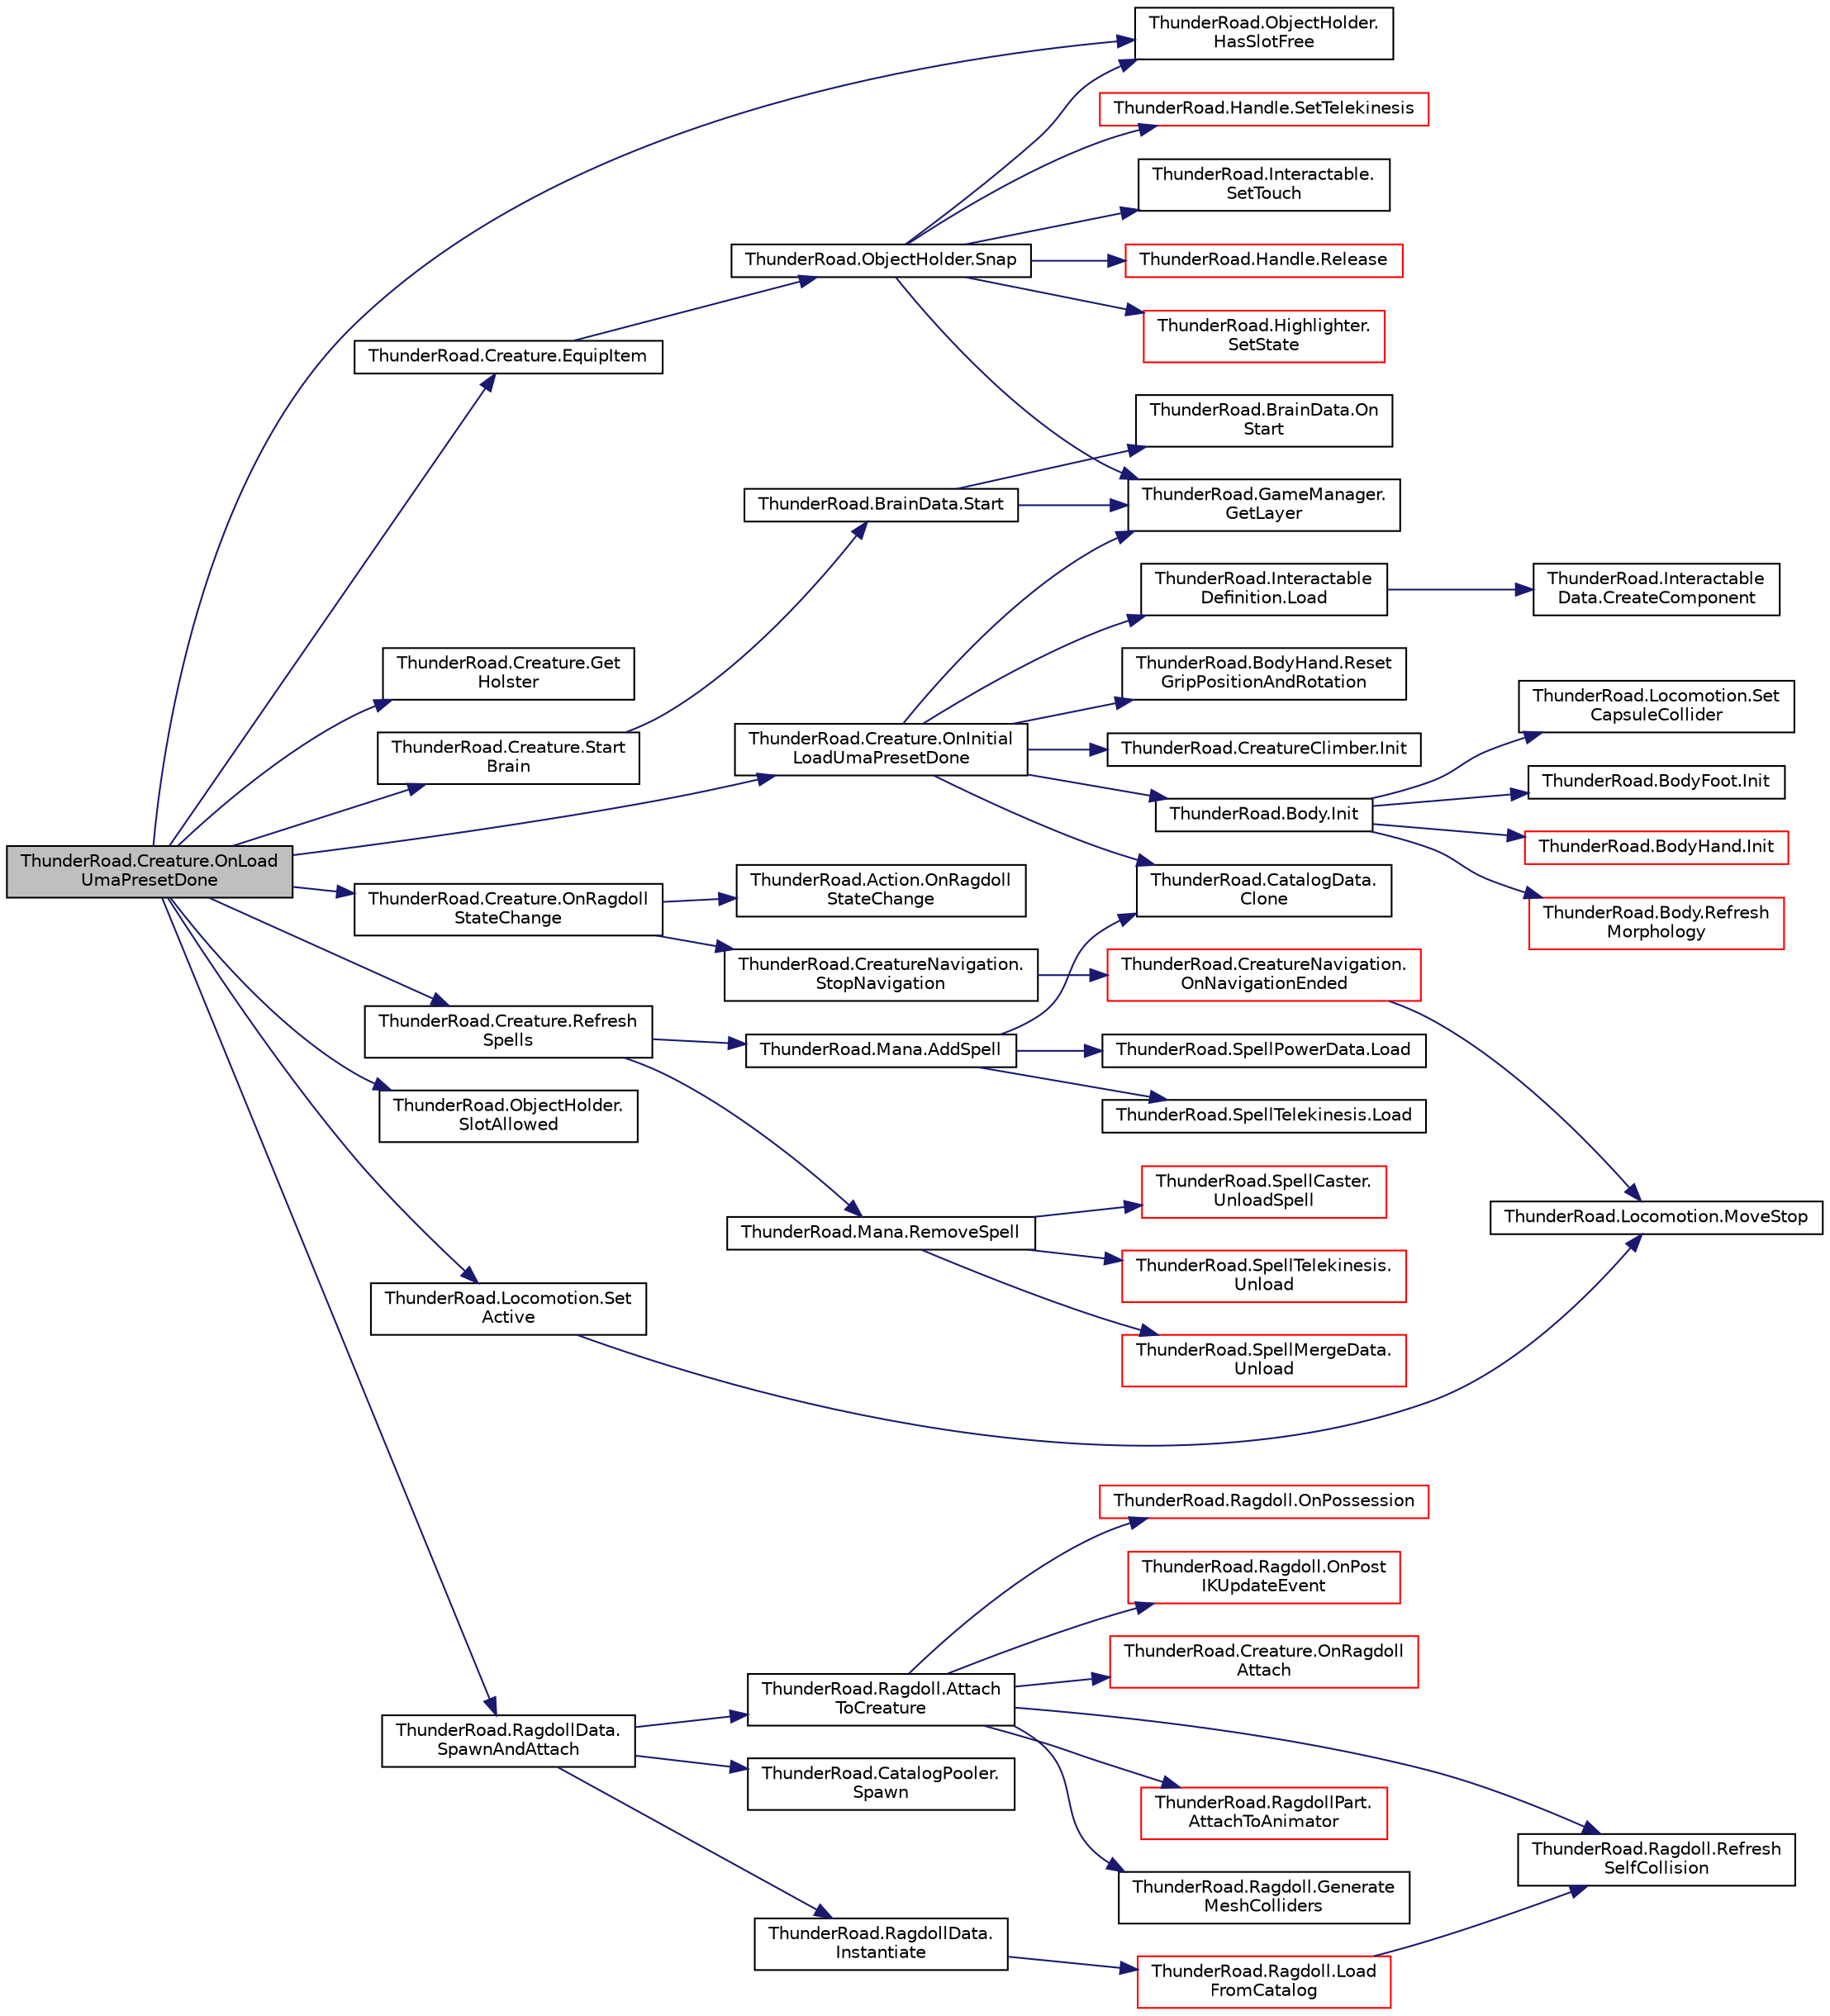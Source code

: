 digraph "ThunderRoad.Creature.OnLoadUmaPresetDone"
{
 // LATEX_PDF_SIZE
  edge [fontname="Helvetica",fontsize="10",labelfontname="Helvetica",labelfontsize="10"];
  node [fontname="Helvetica",fontsize="10",shape=record];
  rankdir="LR";
  Node1 [label="ThunderRoad.Creature.OnLoad\lUmaPresetDone",height=0.2,width=0.4,color="black", fillcolor="grey75", style="filled", fontcolor="black",tooltip="Called when [load uma preset done]."];
  Node1 -> Node2 [color="midnightblue",fontsize="10",style="solid",fontname="Helvetica"];
  Node2 [label="ThunderRoad.Creature.EquipItem",height=0.2,width=0.4,color="black", fillcolor="white", style="filled",URL="$class_thunder_road_1_1_creature.html#a624d37c7a5b177460e9981bc4e4902b9",tooltip="Equips the item."];
  Node2 -> Node3 [color="midnightblue",fontsize="10",style="solid",fontname="Helvetica"];
  Node3 [label="ThunderRoad.ObjectHolder.Snap",height=0.2,width=0.4,color="black", fillcolor="white", style="filled",URL="$class_thunder_road_1_1_object_holder.html#adb84c0b43d1a74cb5f1843c2e5dc8921",tooltip="Snaps the specified object to hold."];
  Node3 -> Node4 [color="midnightblue",fontsize="10",style="solid",fontname="Helvetica"];
  Node4 [label="ThunderRoad.GameManager.\lGetLayer",height=0.2,width=0.4,color="black", fillcolor="white", style="filled",URL="$class_thunder_road_1_1_game_manager.html#a4b7e3521ff92f30374062207b6e30352",tooltip="Gets the layer."];
  Node3 -> Node5 [color="midnightblue",fontsize="10",style="solid",fontname="Helvetica"];
  Node5 [label="ThunderRoad.ObjectHolder.\lHasSlotFree",height=0.2,width=0.4,color="black", fillcolor="white", style="filled",URL="$class_thunder_road_1_1_object_holder.html#af08b8074e886b6bb10a54ba31efefcdb",tooltip="Determines whether [has slot free]."];
  Node3 -> Node6 [color="midnightblue",fontsize="10",style="solid",fontname="Helvetica"];
  Node6 [label="ThunderRoad.Handle.Release",height=0.2,width=0.4,color="red", fillcolor="white", style="filled",URL="$class_thunder_road_1_1_handle.html#a03e56c48156f1614f5167d717b101624",tooltip="Releases this instance."];
  Node3 -> Node10 [color="midnightblue",fontsize="10",style="solid",fontname="Helvetica"];
  Node10 [label="ThunderRoad.Highlighter.\lSetState",height=0.2,width=0.4,color="red", fillcolor="white", style="filled",URL="$class_thunder_road_1_1_highlighter.html#aa1487a513b92c7ebb44777930e1bed55",tooltip="Sets the state."];
  Node3 -> Node30 [color="midnightblue",fontsize="10",style="solid",fontname="Helvetica"];
  Node30 [label="ThunderRoad.Handle.SetTelekinesis",height=0.2,width=0.4,color="red", fillcolor="white", style="filled",URL="$class_thunder_road_1_1_handle.html#ab6f935bbaaeb51473b8dd68c25108200",tooltip="Sets the telekinesis."];
  Node3 -> Node62 [color="midnightblue",fontsize="10",style="solid",fontname="Helvetica"];
  Node62 [label="ThunderRoad.Interactable.\lSetTouch",height=0.2,width=0.4,color="black", fillcolor="white", style="filled",URL="$class_thunder_road_1_1_interactable.html#a050a5fc51f8a10b6d1743c45f4de908a",tooltip="Sets the touch."];
  Node1 -> Node63 [color="midnightblue",fontsize="10",style="solid",fontname="Helvetica"];
  Node63 [label="ThunderRoad.Creature.Get\lHolster",height=0.2,width=0.4,color="black", fillcolor="white", style="filled",URL="$class_thunder_road_1_1_creature.html#a399918eab4a5113b2052ff424be619f0",tooltip="Gets the holster."];
  Node1 -> Node5 [color="midnightblue",fontsize="10",style="solid",fontname="Helvetica"];
  Node1 -> Node64 [color="midnightblue",fontsize="10",style="solid",fontname="Helvetica"];
  Node64 [label="ThunderRoad.Creature.OnInitial\lLoadUmaPresetDone",height=0.2,width=0.4,color="black", fillcolor="white", style="filled",URL="$class_thunder_road_1_1_creature.html#abe16bc3cfc45e17687613eda6d1b82d3",tooltip="Called when [initial load uma preset done]."];
  Node64 -> Node65 [color="midnightblue",fontsize="10",style="solid",fontname="Helvetica"];
  Node65 [label="ThunderRoad.CatalogData.\lClone",height=0.2,width=0.4,color="black", fillcolor="white", style="filled",URL="$class_thunder_road_1_1_catalog_data.html#a9b572af0d352c7b93fe5754ba2cdb8a4",tooltip="Clones this instance."];
  Node64 -> Node4 [color="midnightblue",fontsize="10",style="solid",fontname="Helvetica"];
  Node64 -> Node66 [color="midnightblue",fontsize="10",style="solid",fontname="Helvetica"];
  Node66 [label="ThunderRoad.CreatureClimber.Init",height=0.2,width=0.4,color="black", fillcolor="white", style="filled",URL="$class_thunder_road_1_1_creature_climber.html#a6c357a98f6172f1e90e8781fa3adbf62",tooltip="Initializes this instance."];
  Node64 -> Node67 [color="midnightblue",fontsize="10",style="solid",fontname="Helvetica"];
  Node67 [label="ThunderRoad.Body.Init",height=0.2,width=0.4,color="black", fillcolor="white", style="filled",URL="$class_thunder_road_1_1_body.html#a4d9032c0d561da731d54df4cb8a2f686",tooltip="Initializes this instance."];
  Node67 -> Node68 [color="midnightblue",fontsize="10",style="solid",fontname="Helvetica"];
  Node68 [label="ThunderRoad.BodyFoot.Init",height=0.2,width=0.4,color="black", fillcolor="white", style="filled",URL="$class_thunder_road_1_1_body_foot.html#a2b2b2f3030e7870025757ffcf265b094",tooltip="Initializes this instance."];
  Node67 -> Node69 [color="midnightblue",fontsize="10",style="solid",fontname="Helvetica"];
  Node69 [label="ThunderRoad.BodyHand.Init",height=0.2,width=0.4,color="red", fillcolor="white", style="filled",URL="$class_thunder_road_1_1_body_hand.html#ad4f8b383d3a78e5a8ef7ce9c5174a5ea",tooltip="Initializes this instance."];
  Node67 -> Node71 [color="midnightblue",fontsize="10",style="solid",fontname="Helvetica"];
  Node71 [label="ThunderRoad.Body.Refresh\lMorphology",height=0.2,width=0.4,color="red", fillcolor="white", style="filled",URL="$class_thunder_road_1_1_body.html#a748abb1ed963bf8646177b271d0e29ef",tooltip="Refreshes the morphology."];
  Node67 -> Node73 [color="midnightblue",fontsize="10",style="solid",fontname="Helvetica"];
  Node73 [label="ThunderRoad.Locomotion.Set\lCapsuleCollider",height=0.2,width=0.4,color="black", fillcolor="white", style="filled",URL="$class_thunder_road_1_1_locomotion.html#a15ff1202536b7fe2aff9e892b223594c",tooltip="Sets the capsule collider."];
  Node64 -> Node74 [color="midnightblue",fontsize="10",style="solid",fontname="Helvetica"];
  Node74 [label="ThunderRoad.Interactable\lDefinition.Load",height=0.2,width=0.4,color="black", fillcolor="white", style="filled",URL="$class_thunder_road_1_1_interactable_definition.html#a7aa069a9366df66ee0ed252f7973ce8c",tooltip="Loads the specified interactable data."];
  Node74 -> Node75 [color="midnightblue",fontsize="10",style="solid",fontname="Helvetica"];
  Node75 [label="ThunderRoad.Interactable\lData.CreateComponent",height=0.2,width=0.4,color="black", fillcolor="white", style="filled",URL="$class_thunder_road_1_1_interactable_data.html#a31c4ab5a00c7d6677cedaf3d8ba34bce",tooltip="Creates the component."];
  Node64 -> Node46 [color="midnightblue",fontsize="10",style="solid",fontname="Helvetica"];
  Node46 [label="ThunderRoad.BodyHand.Reset\lGripPositionAndRotation",height=0.2,width=0.4,color="black", fillcolor="white", style="filled",URL="$class_thunder_road_1_1_body_hand.html#a4d85635b5cda5094b32af5a363686c0b",tooltip="Resets the grip position and rotation."];
  Node1 -> Node76 [color="midnightblue",fontsize="10",style="solid",fontname="Helvetica"];
  Node76 [label="ThunderRoad.Creature.OnRagdoll\lStateChange",height=0.2,width=0.4,color="black", fillcolor="white", style="filled",URL="$class_thunder_road_1_1_creature.html#a6e9759083a78dc88a183d11343c15bb8",tooltip="Called when [ragdoll state change]."];
  Node76 -> Node77 [color="midnightblue",fontsize="10",style="solid",fontname="Helvetica"];
  Node77 [label="ThunderRoad.Action.OnRagdoll\lStateChange",height=0.2,width=0.4,color="black", fillcolor="white", style="filled",URL="$class_thunder_road_1_1_action.html#a80346ca19692a06966d87cdebb605d0c",tooltip="Called when [ragdoll state change]."];
  Node76 -> Node78 [color="midnightblue",fontsize="10",style="solid",fontname="Helvetica"];
  Node78 [label="ThunderRoad.CreatureNavigation.\lStopNavigation",height=0.2,width=0.4,color="black", fillcolor="white", style="filled",URL="$class_thunder_road_1_1_creature_navigation.html#a14cf459c6d29090f30f5d0678bb0e9e1",tooltip="Stops the navigation."];
  Node78 -> Node79 [color="midnightblue",fontsize="10",style="solid",fontname="Helvetica"];
  Node79 [label="ThunderRoad.CreatureNavigation.\lOnNavigationEnded",height=0.2,width=0.4,color="red", fillcolor="white", style="filled",URL="$class_thunder_road_1_1_creature_navigation.html#aee708dd8f317096bfbd9d00a71072a64",tooltip="Called when [navigation ended]."];
  Node79 -> Node80 [color="midnightblue",fontsize="10",style="solid",fontname="Helvetica"];
  Node80 [label="ThunderRoad.Locomotion.MoveStop",height=0.2,width=0.4,color="black", fillcolor="white", style="filled",URL="$class_thunder_road_1_1_locomotion.html#a0f7eff462503193dc7cc5e96a70cd5f3",tooltip="Moves the stop."];
  Node1 -> Node82 [color="midnightblue",fontsize="10",style="solid",fontname="Helvetica"];
  Node82 [label="ThunderRoad.Creature.Refresh\lSpells",height=0.2,width=0.4,color="black", fillcolor="white", style="filled",URL="$class_thunder_road_1_1_creature.html#aa025c7f1114752ba4bf15f86eaca5bdd",tooltip="Refreshes the spells."];
  Node82 -> Node83 [color="midnightblue",fontsize="10",style="solid",fontname="Helvetica"];
  Node83 [label="ThunderRoad.Mana.AddSpell",height=0.2,width=0.4,color="black", fillcolor="white", style="filled",URL="$class_thunder_road_1_1_mana.html#a08a7e3cafde35ecc7bd3973ac0bd6362",tooltip="Adds the spell."];
  Node83 -> Node65 [color="midnightblue",fontsize="10",style="solid",fontname="Helvetica"];
  Node83 -> Node84 [color="midnightblue",fontsize="10",style="solid",fontname="Helvetica"];
  Node84 [label="ThunderRoad.SpellPowerData.Load",height=0.2,width=0.4,color="black", fillcolor="white", style="filled",URL="$class_thunder_road_1_1_spell_power_data.html#a92eb23b9a36ddce295de0d67c2f4e8ca",tooltip="Loads the specified mana."];
  Node83 -> Node85 [color="midnightblue",fontsize="10",style="solid",fontname="Helvetica"];
  Node85 [label="ThunderRoad.SpellTelekinesis.Load",height=0.2,width=0.4,color="black", fillcolor="white", style="filled",URL="$class_thunder_road_1_1_spell_telekinesis.html#a2c4f520089797e39562971373b0f0343",tooltip="Loads the specified spell caster."];
  Node82 -> Node86 [color="midnightblue",fontsize="10",style="solid",fontname="Helvetica"];
  Node86 [label="ThunderRoad.Mana.RemoveSpell",height=0.2,width=0.4,color="black", fillcolor="white", style="filled",URL="$class_thunder_road_1_1_mana.html#aa56345df879d6ad87fd82c7d2efa74ba",tooltip="Removes the spell."];
  Node86 -> Node87 [color="midnightblue",fontsize="10",style="solid",fontname="Helvetica"];
  Node87 [label="ThunderRoad.SpellTelekinesis.\lUnload",height=0.2,width=0.4,color="red", fillcolor="white", style="filled",URL="$class_thunder_road_1_1_spell_telekinesis.html#add14789e63a087877bacbfcb6a2c930f",tooltip="Unloads this instance."];
  Node86 -> Node101 [color="midnightblue",fontsize="10",style="solid",fontname="Helvetica"];
  Node101 [label="ThunderRoad.SpellMergeData.\lUnload",height=0.2,width=0.4,color="red", fillcolor="white", style="filled",URL="$class_thunder_road_1_1_spell_merge_data.html#a183c2d0bd182d7a98dab37176e8f90cf",tooltip="Unloads this instance."];
  Node86 -> Node103 [color="midnightblue",fontsize="10",style="solid",fontname="Helvetica"];
  Node103 [label="ThunderRoad.SpellCaster.\lUnloadSpell",height=0.2,width=0.4,color="red", fillcolor="white", style="filled",URL="$class_thunder_road_1_1_spell_caster.html#acc2dc33e66bdba71b6c052299819fea2",tooltip="Unloads the spell."];
  Node1 -> Node108 [color="midnightblue",fontsize="10",style="solid",fontname="Helvetica"];
  Node108 [label="ThunderRoad.Locomotion.Set\lActive",height=0.2,width=0.4,color="black", fillcolor="white", style="filled",URL="$class_thunder_road_1_1_locomotion.html#a42376933acd3a910da0bf5ca6f8f0cff",tooltip="Sets the active."];
  Node108 -> Node80 [color="midnightblue",fontsize="10",style="solid",fontname="Helvetica"];
  Node1 -> Node109 [color="midnightblue",fontsize="10",style="solid",fontname="Helvetica"];
  Node109 [label="ThunderRoad.ObjectHolder.\lSlotAllowed",height=0.2,width=0.4,color="black", fillcolor="white", style="filled",URL="$class_thunder_road_1_1_object_holder.html#ac5325e3cad93a97c2d89f2625cbd89dc",tooltip="Slots the allowed."];
  Node1 -> Node110 [color="midnightblue",fontsize="10",style="solid",fontname="Helvetica"];
  Node110 [label="ThunderRoad.RagdollData.\lSpawnAndAttach",height=0.2,width=0.4,color="black", fillcolor="white", style="filled",URL="$class_thunder_road_1_1_ragdoll_data.html#aed078842e4a8cd56371c5e1997dc3ad1",tooltip="Spawns the and attach."];
  Node110 -> Node111 [color="midnightblue",fontsize="10",style="solid",fontname="Helvetica"];
  Node111 [label="ThunderRoad.Ragdoll.Attach\lToCreature",height=0.2,width=0.4,color="black", fillcolor="white", style="filled",URL="$class_thunder_road_1_1_ragdoll.html#ac512a130aef768453422dc1b8e0aa42c",tooltip="Attaches to creature."];
  Node111 -> Node112 [color="midnightblue",fontsize="10",style="solid",fontname="Helvetica"];
  Node112 [label="ThunderRoad.RagdollPart.\lAttachToAnimator",height=0.2,width=0.4,color="red", fillcolor="white", style="filled",URL="$class_thunder_road_1_1_ragdoll_part.html#ab319986e981a714de753cd8db16bd7c1",tooltip="Attaches to animator."];
  Node111 -> Node125 [color="midnightblue",fontsize="10",style="solid",fontname="Helvetica"];
  Node125 [label="ThunderRoad.Ragdoll.Generate\lMeshColliders",height=0.2,width=0.4,color="black", fillcolor="white", style="filled",URL="$class_thunder_road_1_1_ragdoll.html#a63826802fa1ab2a6f6c0e5f5c2251f41",tooltip="Generates the mesh colliders."];
  Node111 -> Node126 [color="midnightblue",fontsize="10",style="solid",fontname="Helvetica"];
  Node126 [label="ThunderRoad.Ragdoll.OnPossession",height=0.2,width=0.4,color="red", fillcolor="white", style="filled",URL="$class_thunder_road_1_1_ragdoll.html#a4afb7c6ad2fb9b85bef64792808572c6",tooltip="Called when [possession]."];
  Node111 -> Node129 [color="midnightblue",fontsize="10",style="solid",fontname="Helvetica"];
  Node129 [label="ThunderRoad.Ragdoll.OnPost\lIKUpdateEvent",height=0.2,width=0.4,color="red", fillcolor="white", style="filled",URL="$class_thunder_road_1_1_ragdoll.html#a56b0880ed41337ad16827bad6073e832",tooltip="Called when [post ik update event]."];
  Node111 -> Node131 [color="midnightblue",fontsize="10",style="solid",fontname="Helvetica"];
  Node131 [label="ThunderRoad.Creature.OnRagdoll\lAttach",height=0.2,width=0.4,color="red", fillcolor="white", style="filled",URL="$class_thunder_road_1_1_creature.html#a13cbad68910e926e75a015f309e65733",tooltip="Called when [ragdoll attach]."];
  Node111 -> Node132 [color="midnightblue",fontsize="10",style="solid",fontname="Helvetica"];
  Node132 [label="ThunderRoad.Ragdoll.Refresh\lSelfCollision",height=0.2,width=0.4,color="black", fillcolor="white", style="filled",URL="$class_thunder_road_1_1_ragdoll.html#abce0604b71b43c97655a3596466fd485",tooltip="Refreshes the self collision."];
  Node110 -> Node133 [color="midnightblue",fontsize="10",style="solid",fontname="Helvetica"];
  Node133 [label="ThunderRoad.RagdollData.\lInstantiate",height=0.2,width=0.4,color="black", fillcolor="white", style="filled",URL="$class_thunder_road_1_1_ragdoll_data.html#a9eb991d535cc2bba581060592f8de7d8",tooltip="Instantiates the specified parent."];
  Node133 -> Node134 [color="midnightblue",fontsize="10",style="solid",fontname="Helvetica"];
  Node134 [label="ThunderRoad.Ragdoll.Load\lFromCatalog",height=0.2,width=0.4,color="red", fillcolor="white", style="filled",URL="$class_thunder_road_1_1_ragdoll.html#a8c93320bad830fccbedfadb64de0c009",tooltip="Loads from catalog."];
  Node134 -> Node132 [color="midnightblue",fontsize="10",style="solid",fontname="Helvetica"];
  Node110 -> Node153 [color="midnightblue",fontsize="10",style="solid",fontname="Helvetica"];
  Node153 [label="ThunderRoad.CatalogPooler.\lSpawn",height=0.2,width=0.4,color="black", fillcolor="white", style="filled",URL="$class_thunder_road_1_1_catalog_pooler.html#af718086f3c213f3f4711a83dbb3b6d7d",tooltip="Spawns the specified catalog data."];
  Node1 -> Node154 [color="midnightblue",fontsize="10",style="solid",fontname="Helvetica"];
  Node154 [label="ThunderRoad.Creature.Start\lBrain",height=0.2,width=0.4,color="black", fillcolor="white", style="filled",URL="$class_thunder_road_1_1_creature.html#a4e88ae34a0d0dd09131440c10c8c0552",tooltip="Starts the brain."];
  Node154 -> Node155 [color="midnightblue",fontsize="10",style="solid",fontname="Helvetica"];
  Node155 [label="ThunderRoad.BrainData.Start",height=0.2,width=0.4,color="black", fillcolor="white", style="filled",URL="$class_thunder_road_1_1_brain_data.html#ac8790b99c1d2a6659ffd0618e7b3f89f",tooltip="Starts this instance."];
  Node155 -> Node4 [color="midnightblue",fontsize="10",style="solid",fontname="Helvetica"];
  Node155 -> Node156 [color="midnightblue",fontsize="10",style="solid",fontname="Helvetica"];
  Node156 [label="ThunderRoad.BrainData.On\lStart",height=0.2,width=0.4,color="black", fillcolor="white", style="filled",URL="$class_thunder_road_1_1_brain_data.html#a8d381d3135e00bfaa52088e4f9d7f10b",tooltip="Called when [start]."];
}
